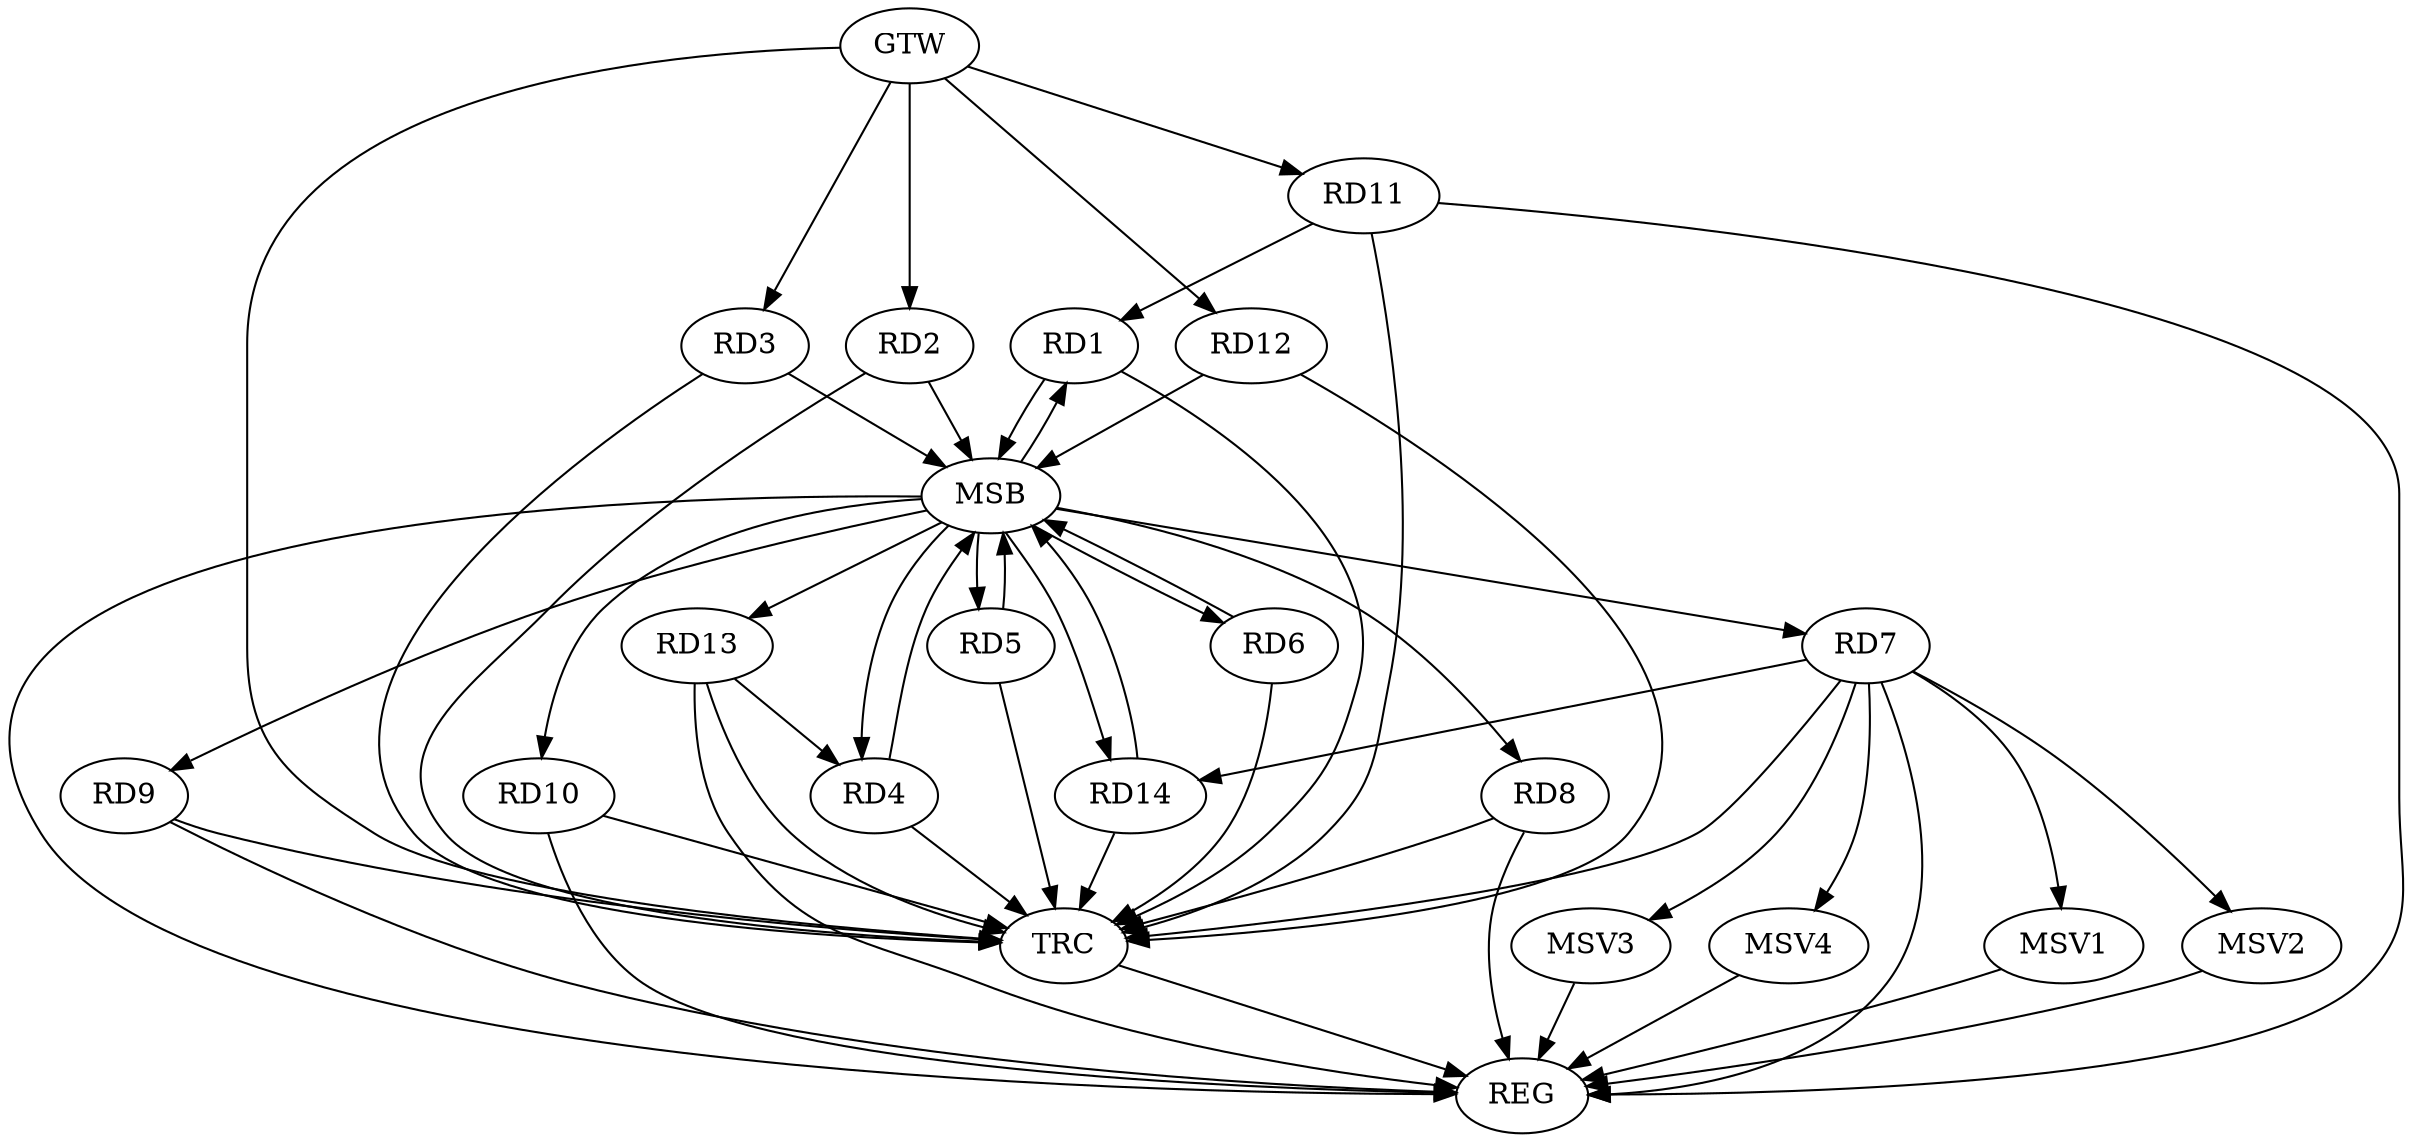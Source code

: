 strict digraph G {
  RD1 [ label="RD1" ];
  RD2 [ label="RD2" ];
  RD3 [ label="RD3" ];
  RD4 [ label="RD4" ];
  RD5 [ label="RD5" ];
  RD6 [ label="RD6" ];
  RD7 [ label="RD7" ];
  RD8 [ label="RD8" ];
  RD9 [ label="RD9" ];
  RD10 [ label="RD10" ];
  RD11 [ label="RD11" ];
  RD12 [ label="RD12" ];
  RD13 [ label="RD13" ];
  RD14 [ label="RD14" ];
  GTW [ label="GTW" ];
  REG [ label="REG" ];
  MSB [ label="MSB" ];
  TRC [ label="TRC" ];
  MSV1 [ label="MSV1" ];
  MSV2 [ label="MSV2" ];
  MSV3 [ label="MSV3" ];
  MSV4 [ label="MSV4" ];
  RD11 -> RD1;
  RD13 -> RD4;
  RD7 -> RD14;
  GTW -> RD2;
  GTW -> RD3;
  GTW -> RD11;
  GTW -> RD12;
  RD7 -> REG;
  RD8 -> REG;
  RD9 -> REG;
  RD10 -> REG;
  RD11 -> REG;
  RD13 -> REG;
  RD1 -> MSB;
  MSB -> RD4;
  MSB -> RD10;
  MSB -> REG;
  RD2 -> MSB;
  MSB -> RD6;
  RD3 -> MSB;
  MSB -> RD5;
  MSB -> RD7;
  MSB -> RD8;
  MSB -> RD9;
  RD4 -> MSB;
  MSB -> RD1;
  MSB -> RD14;
  RD5 -> MSB;
  RD6 -> MSB;
  MSB -> RD13;
  RD12 -> MSB;
  RD14 -> MSB;
  RD1 -> TRC;
  RD2 -> TRC;
  RD3 -> TRC;
  RD4 -> TRC;
  RD5 -> TRC;
  RD6 -> TRC;
  RD7 -> TRC;
  RD8 -> TRC;
  RD9 -> TRC;
  RD10 -> TRC;
  RD11 -> TRC;
  RD12 -> TRC;
  RD13 -> TRC;
  RD14 -> TRC;
  GTW -> TRC;
  TRC -> REG;
  RD7 -> MSV1;
  RD7 -> MSV2;
  MSV1 -> REG;
  MSV2 -> REG;
  RD7 -> MSV3;
  MSV3 -> REG;
  RD7 -> MSV4;
  MSV4 -> REG;
}
